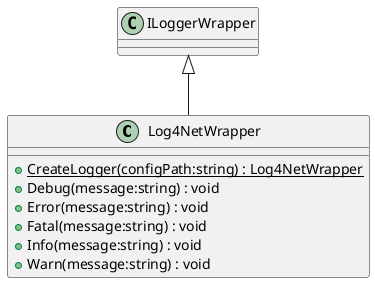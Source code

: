 @startuml
class Log4NetWrapper {
    + {static} CreateLogger(configPath:string) : Log4NetWrapper
    + Debug(message:string) : void
    + Error(message:string) : void
    + Fatal(message:string) : void
    + Info(message:string) : void
    + Warn(message:string) : void
}
ILoggerWrapper <|-- Log4NetWrapper
@enduml
